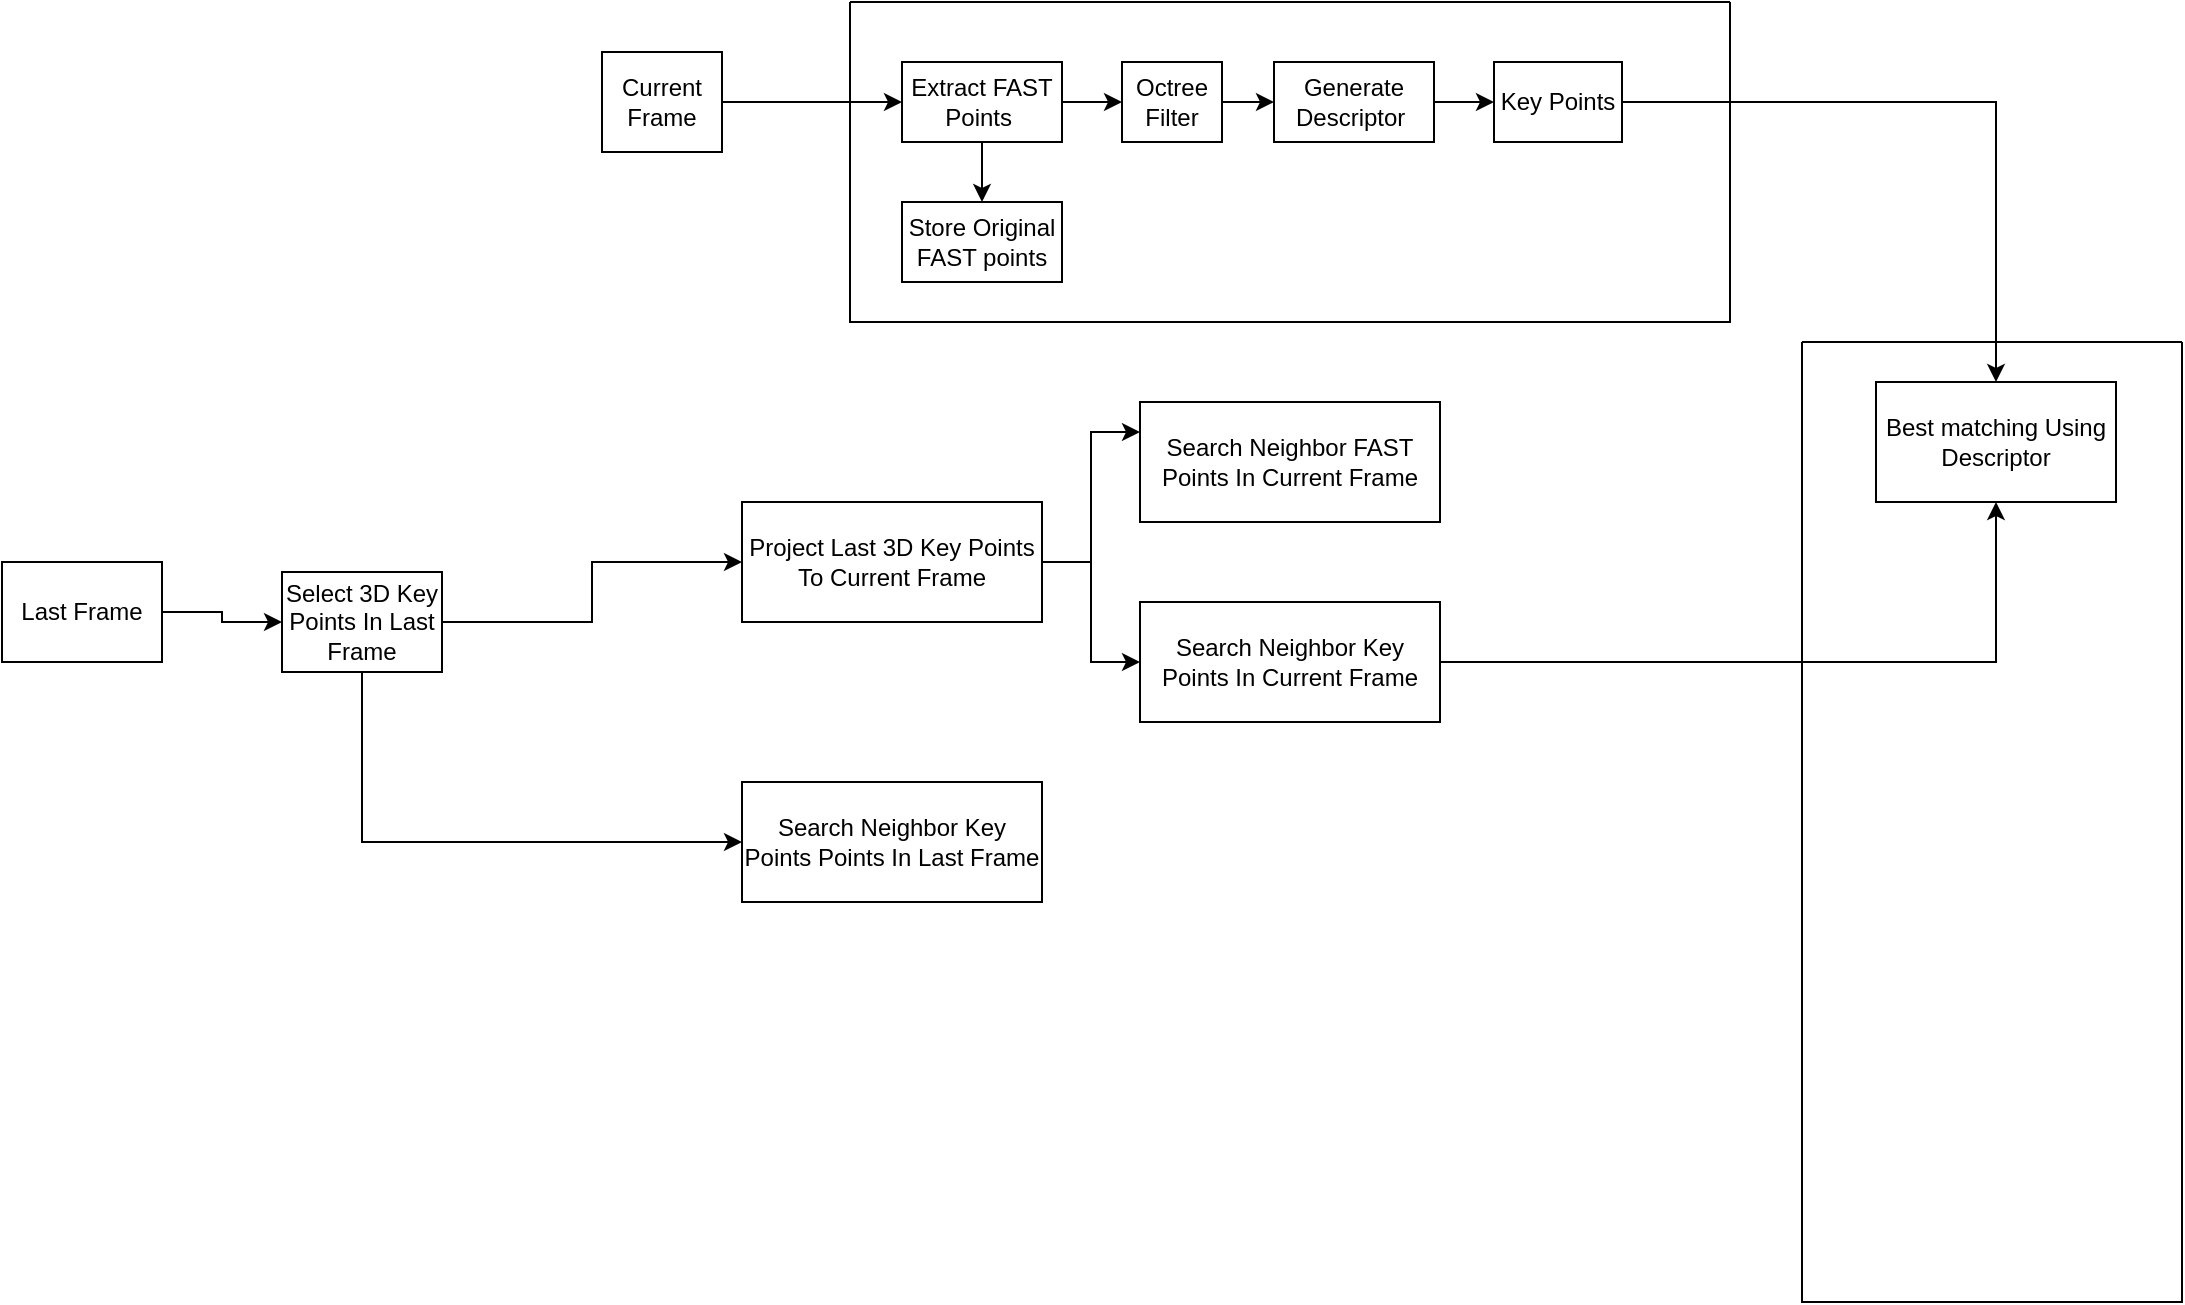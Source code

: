 <mxfile version="26.0.5">
  <diagram name="第 1 页" id="1Tfa7L_At4pF71FGWeEv">
    <mxGraphModel dx="2257" dy="748" grid="1" gridSize="10" guides="1" tooltips="1" connect="1" arrows="1" fold="1" page="1" pageScale="1" pageWidth="827" pageHeight="1169" math="0" shadow="0">
      <root>
        <mxCell id="0" />
        <mxCell id="1" parent="0" />
        <mxCell id="XvO7fo_fdQMZP-SOIAJt-8" style="edgeStyle=orthogonalEdgeStyle;rounded=0;orthogonalLoop=1;jettySize=auto;html=1;entryX=0;entryY=0.5;entryDx=0;entryDy=0;" edge="1" parent="1" source="XvO7fo_fdQMZP-SOIAJt-2" target="XvO7fo_fdQMZP-SOIAJt-3">
          <mxGeometry relative="1" as="geometry" />
        </mxCell>
        <mxCell id="XvO7fo_fdQMZP-SOIAJt-2" value="Current Frame" style="rounded=0;whiteSpace=wrap;html=1;" vertex="1" parent="1">
          <mxGeometry x="70" y="75" width="60" height="50" as="geometry" />
        </mxCell>
        <mxCell id="XvO7fo_fdQMZP-SOIAJt-16" value="" style="swimlane;startSize=0;" vertex="1" parent="1">
          <mxGeometry x="194" y="50" width="440" height="160" as="geometry">
            <mxRectangle x="194" y="30" width="50" height="40" as="alternateBounds" />
          </mxGeometry>
        </mxCell>
        <mxCell id="XvO7fo_fdQMZP-SOIAJt-45" style="edgeStyle=orthogonalEdgeStyle;rounded=0;orthogonalLoop=1;jettySize=auto;html=1;entryX=0.5;entryY=0;entryDx=0;entryDy=0;" edge="1" parent="XvO7fo_fdQMZP-SOIAJt-16" source="XvO7fo_fdQMZP-SOIAJt-3" target="XvO7fo_fdQMZP-SOIAJt-11">
          <mxGeometry relative="1" as="geometry" />
        </mxCell>
        <mxCell id="XvO7fo_fdQMZP-SOIAJt-3" value="E&lt;span style=&quot;background-color: transparent; color: light-dark(rgb(0, 0, 0), rgb(255, 255, 255));&quot;&gt;xtract FAST Points&amp;nbsp;&lt;/span&gt;" style="rounded=0;whiteSpace=wrap;html=1;" vertex="1" parent="XvO7fo_fdQMZP-SOIAJt-16">
          <mxGeometry x="26" y="30" width="80" height="40" as="geometry" />
        </mxCell>
        <mxCell id="XvO7fo_fdQMZP-SOIAJt-5" value="Octree Filter" style="rounded=0;whiteSpace=wrap;html=1;" vertex="1" parent="XvO7fo_fdQMZP-SOIAJt-16">
          <mxGeometry x="136" y="30" width="50" height="40" as="geometry" />
        </mxCell>
        <mxCell id="XvO7fo_fdQMZP-SOIAJt-6" value="&lt;span style=&quot;background-color: transparent; color: light-dark(rgb(0, 0, 0), rgb(255, 255, 255));&quot;&gt;Generate Descriptor&lt;/span&gt;&lt;span style=&quot;background-color: transparent; color: light-dark(rgb(0, 0, 0), rgb(255, 255, 255));&quot;&gt;&amp;nbsp;&lt;/span&gt;" style="rounded=0;whiteSpace=wrap;html=1;" vertex="1" parent="XvO7fo_fdQMZP-SOIAJt-16">
          <mxGeometry x="212" y="30" width="80" height="40" as="geometry" />
        </mxCell>
        <mxCell id="XvO7fo_fdQMZP-SOIAJt-12" value="Key Points" style="rounded=0;whiteSpace=wrap;html=1;" vertex="1" parent="XvO7fo_fdQMZP-SOIAJt-16">
          <mxGeometry x="322" y="30" width="64" height="40" as="geometry" />
        </mxCell>
        <mxCell id="XvO7fo_fdQMZP-SOIAJt-13" style="edgeStyle=orthogonalEdgeStyle;rounded=0;orthogonalLoop=1;jettySize=auto;html=1;" edge="1" parent="XvO7fo_fdQMZP-SOIAJt-16" source="XvO7fo_fdQMZP-SOIAJt-6" target="XvO7fo_fdQMZP-SOIAJt-12">
          <mxGeometry relative="1" as="geometry" />
        </mxCell>
        <mxCell id="XvO7fo_fdQMZP-SOIAJt-9" style="edgeStyle=orthogonalEdgeStyle;rounded=0;orthogonalLoop=1;jettySize=auto;html=1;" edge="1" parent="XvO7fo_fdQMZP-SOIAJt-16" source="XvO7fo_fdQMZP-SOIAJt-3" target="XvO7fo_fdQMZP-SOIAJt-5">
          <mxGeometry relative="1" as="geometry" />
        </mxCell>
        <mxCell id="XvO7fo_fdQMZP-SOIAJt-10" style="edgeStyle=orthogonalEdgeStyle;rounded=0;orthogonalLoop=1;jettySize=auto;html=1;" edge="1" parent="XvO7fo_fdQMZP-SOIAJt-16" source="XvO7fo_fdQMZP-SOIAJt-5" target="XvO7fo_fdQMZP-SOIAJt-6">
          <mxGeometry relative="1" as="geometry" />
        </mxCell>
        <mxCell id="XvO7fo_fdQMZP-SOIAJt-11" value="Store Original FAST points" style="rounded=0;whiteSpace=wrap;html=1;" vertex="1" parent="XvO7fo_fdQMZP-SOIAJt-16">
          <mxGeometry x="26" y="100" width="80" height="40" as="geometry" />
        </mxCell>
        <mxCell id="XvO7fo_fdQMZP-SOIAJt-20" value="" style="swimlane;startSize=0;" vertex="1" parent="1">
          <mxGeometry x="670" y="220" width="190" height="480" as="geometry">
            <mxRectangle x="680" y="190" width="50" height="40" as="alternateBounds" />
          </mxGeometry>
        </mxCell>
        <mxCell id="XvO7fo_fdQMZP-SOIAJt-23" value="Best matching Using Descriptor" style="rounded=0;whiteSpace=wrap;html=1;" vertex="1" parent="XvO7fo_fdQMZP-SOIAJt-20">
          <mxGeometry x="37" y="20" width="120" height="60" as="geometry" />
        </mxCell>
        <mxCell id="XvO7fo_fdQMZP-SOIAJt-24" style="edgeStyle=orthogonalEdgeStyle;rounded=0;orthogonalLoop=1;jettySize=auto;html=1;" edge="1" parent="1" source="XvO7fo_fdQMZP-SOIAJt-12" target="XvO7fo_fdQMZP-SOIAJt-23">
          <mxGeometry relative="1" as="geometry" />
        </mxCell>
        <mxCell id="XvO7fo_fdQMZP-SOIAJt-27" style="edgeStyle=orthogonalEdgeStyle;rounded=0;orthogonalLoop=1;jettySize=auto;html=1;" edge="1" parent="1" source="XvO7fo_fdQMZP-SOIAJt-25" target="XvO7fo_fdQMZP-SOIAJt-26">
          <mxGeometry relative="1" as="geometry" />
        </mxCell>
        <mxCell id="XvO7fo_fdQMZP-SOIAJt-25" value="Last Frame" style="rounded=0;whiteSpace=wrap;html=1;" vertex="1" parent="1">
          <mxGeometry x="-230" y="330" width="80" height="50" as="geometry" />
        </mxCell>
        <mxCell id="XvO7fo_fdQMZP-SOIAJt-30" style="edgeStyle=orthogonalEdgeStyle;rounded=0;orthogonalLoop=1;jettySize=auto;html=1;" edge="1" parent="1" source="XvO7fo_fdQMZP-SOIAJt-26" target="XvO7fo_fdQMZP-SOIAJt-22">
          <mxGeometry relative="1" as="geometry" />
        </mxCell>
        <mxCell id="XvO7fo_fdQMZP-SOIAJt-40" style="edgeStyle=orthogonalEdgeStyle;rounded=0;orthogonalLoop=1;jettySize=auto;html=1;" edge="1" parent="1" source="XvO7fo_fdQMZP-SOIAJt-26" target="XvO7fo_fdQMZP-SOIAJt-36">
          <mxGeometry relative="1" as="geometry">
            <Array as="points">
              <mxPoint x="-50" y="470" />
              <mxPoint x="275" y="470" />
            </Array>
          </mxGeometry>
        </mxCell>
        <mxCell id="XvO7fo_fdQMZP-SOIAJt-26" value="S&lt;span style=&quot;background-color: transparent; color: light-dark(rgb(0, 0, 0), rgb(255, 255, 255));&quot;&gt;elect 3D Key Points In Last Frame&lt;/span&gt;" style="rounded=0;whiteSpace=wrap;html=1;" vertex="1" parent="1">
          <mxGeometry x="-90" y="335" width="80" height="50" as="geometry" />
        </mxCell>
        <mxCell id="XvO7fo_fdQMZP-SOIAJt-33" style="edgeStyle=orthogonalEdgeStyle;rounded=0;orthogonalLoop=1;jettySize=auto;html=1;entryX=0.5;entryY=1;entryDx=0;entryDy=0;" edge="1" parent="1" source="XvO7fo_fdQMZP-SOIAJt-31" target="XvO7fo_fdQMZP-SOIAJt-23">
          <mxGeometry relative="1" as="geometry" />
        </mxCell>
        <mxCell id="XvO7fo_fdQMZP-SOIAJt-44" style="edgeStyle=orthogonalEdgeStyle;rounded=0;orthogonalLoop=1;jettySize=auto;html=1;entryX=0;entryY=0.25;entryDx=0;entryDy=0;" edge="1" parent="1" source="XvO7fo_fdQMZP-SOIAJt-22" target="XvO7fo_fdQMZP-SOIAJt-41">
          <mxGeometry relative="1" as="geometry" />
        </mxCell>
        <mxCell id="XvO7fo_fdQMZP-SOIAJt-22" value="Project Last 3D Key Points To Current Frame" style="rounded=0;whiteSpace=wrap;html=1;" vertex="1" parent="1">
          <mxGeometry x="140" y="300" width="150" height="60" as="geometry" />
        </mxCell>
        <mxCell id="XvO7fo_fdQMZP-SOIAJt-31" value="Search Neighbor Key Points In Current Frame" style="rounded=0;whiteSpace=wrap;html=1;" vertex="1" parent="1">
          <mxGeometry x="339" y="350" width="150" height="60" as="geometry" />
        </mxCell>
        <mxCell id="XvO7fo_fdQMZP-SOIAJt-36" value="Search Neighbor Key Points Points In Last Frame" style="rounded=0;whiteSpace=wrap;html=1;" vertex="1" parent="1">
          <mxGeometry x="140" y="440" width="150" height="60" as="geometry" />
        </mxCell>
        <mxCell id="XvO7fo_fdQMZP-SOIAJt-37" style="edgeStyle=orthogonalEdgeStyle;rounded=0;orthogonalLoop=1;jettySize=auto;html=1;" edge="1" parent="1" source="XvO7fo_fdQMZP-SOIAJt-22" target="XvO7fo_fdQMZP-SOIAJt-31">
          <mxGeometry relative="1" as="geometry" />
        </mxCell>
        <mxCell id="XvO7fo_fdQMZP-SOIAJt-41" value="Search Neighbor FAST Points In Current Frame" style="rounded=0;whiteSpace=wrap;html=1;" vertex="1" parent="1">
          <mxGeometry x="339" y="250" width="150" height="60" as="geometry" />
        </mxCell>
      </root>
    </mxGraphModel>
  </diagram>
</mxfile>
